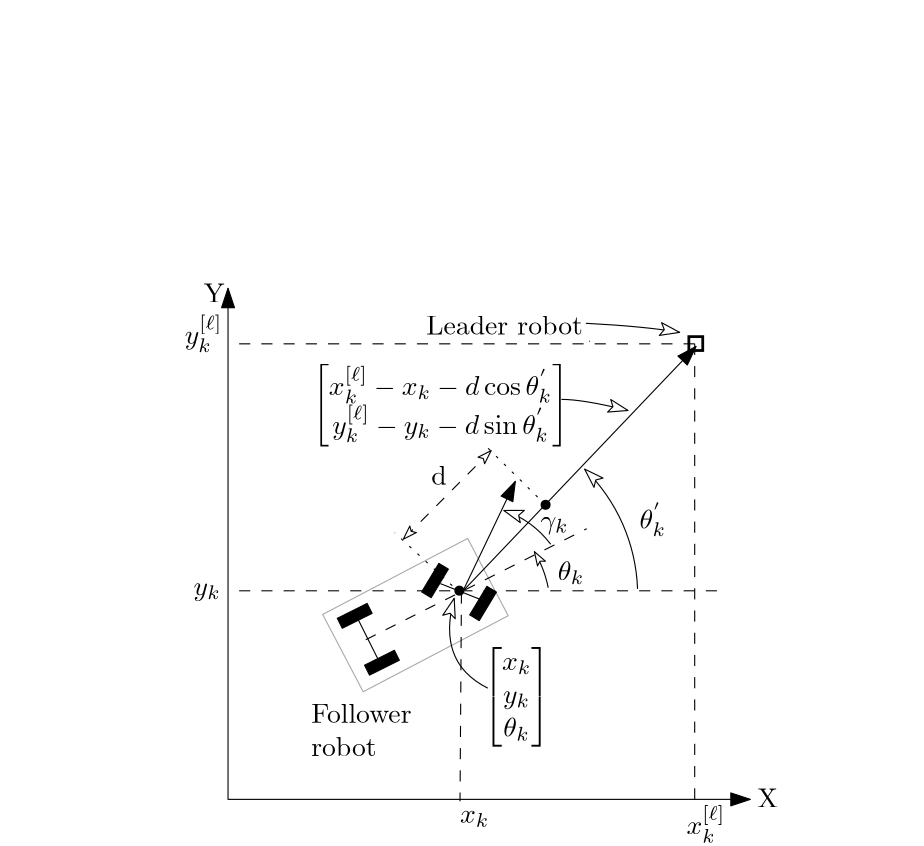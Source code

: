<?xml version="1.0"?>
<!DOCTYPE ipe SYSTEM "ipe.dtd">
<ipe version="70212" creator="Ipe 7.2.13">
<info created="D:20190828161954" modified="D:20191124211048"/>
<preamble>\usepackage{amsmath}
</preamble>
<ipestyle name="basic">
<symbol name="arrow/arc(spx)">
<path stroke="sym-stroke" fill="sym-stroke" pen="sym-pen">
0 0 m
-1 0.333 l
-1 -0.333 l
h
</path>
</symbol>
<symbol name="arrow/farc(spx)">
<path stroke="sym-stroke" fill="white" pen="sym-pen">
0 0 m
-1 0.333 l
-1 -0.333 l
h
</path>
</symbol>
<symbol name="arrow/ptarc(spx)">
<path stroke="sym-stroke" fill="sym-stroke" pen="sym-pen">
0 0 m
-1 0.333 l
-0.8 0 l
-1 -0.333 l
h
</path>
</symbol>
<symbol name="arrow/fptarc(spx)">
<path stroke="sym-stroke" fill="white" pen="sym-pen">
0 0 m
-1 0.333 l
-0.8 0 l
-1 -0.333 l
h
</path>
</symbol>
<symbol name="mark/circle(sx)" transformations="translations">
<path fill="sym-stroke">
0.6 0 0 0.6 0 0 e
0.4 0 0 0.4 0 0 e
</path>
</symbol>
<symbol name="mark/disk(sx)" transformations="translations">
<path fill="sym-stroke">
0.6 0 0 0.6 0 0 e
</path>
</symbol>
<symbol name="mark/fdisk(sfx)" transformations="translations">
<group>
<path fill="sym-fill">
0.5 0 0 0.5 0 0 e
</path>
<path fill="sym-stroke" fillrule="eofill">
0.6 0 0 0.6 0 0 e
0.4 0 0 0.4 0 0 e
</path>
</group>
</symbol>
<symbol name="mark/box(sx)" transformations="translations">
<path fill="sym-stroke" fillrule="eofill">
-0.6 -0.6 m
0.6 -0.6 l
0.6 0.6 l
-0.6 0.6 l
h
-0.4 -0.4 m
0.4 -0.4 l
0.4 0.4 l
-0.4 0.4 l
h
</path>
</symbol>
<symbol name="mark/square(sx)" transformations="translations">
<path fill="sym-stroke">
-0.6 -0.6 m
0.6 -0.6 l
0.6 0.6 l
-0.6 0.6 l
h
</path>
</symbol>
<symbol name="mark/fsquare(sfx)" transformations="translations">
<group>
<path fill="sym-fill">
-0.5 -0.5 m
0.5 -0.5 l
0.5 0.5 l
-0.5 0.5 l
h
</path>
<path fill="sym-stroke" fillrule="eofill">
-0.6 -0.6 m
0.6 -0.6 l
0.6 0.6 l
-0.6 0.6 l
h
-0.4 -0.4 m
0.4 -0.4 l
0.4 0.4 l
-0.4 0.4 l
h
</path>
</group>
</symbol>
<symbol name="mark/cross(sx)" transformations="translations">
<group>
<path fill="sym-stroke">
-0.43 -0.57 m
0.57 0.43 l
0.43 0.57 l
-0.57 -0.43 l
h
</path>
<path fill="sym-stroke">
-0.43 0.57 m
0.57 -0.43 l
0.43 -0.57 l
-0.57 0.43 l
h
</path>
</group>
</symbol>
<symbol name="arrow/fnormal(spx)">
<path stroke="sym-stroke" fill="white" pen="sym-pen">
0 0 m
-1 0.333 l
-1 -0.333 l
h
</path>
</symbol>
<symbol name="arrow/pointed(spx)">
<path stroke="sym-stroke" fill="sym-stroke" pen="sym-pen">
0 0 m
-1 0.333 l
-0.8 0 l
-1 -0.333 l
h
</path>
</symbol>
<symbol name="arrow/fpointed(spx)">
<path stroke="sym-stroke" fill="white" pen="sym-pen">
0 0 m
-1 0.333 l
-0.8 0 l
-1 -0.333 l
h
</path>
</symbol>
<symbol name="arrow/linear(spx)">
<path stroke="sym-stroke" pen="sym-pen">
-1 0.333 m
0 0 l
-1 -0.333 l
</path>
</symbol>
<symbol name="arrow/fdouble(spx)">
<path stroke="sym-stroke" fill="white" pen="sym-pen">
0 0 m
-1 0.333 l
-1 -0.333 l
h
-1 0 m
-2 0.333 l
-2 -0.333 l
h
</path>
</symbol>
<symbol name="arrow/double(spx)">
<path stroke="sym-stroke" fill="sym-stroke" pen="sym-pen">
0 0 m
-1 0.333 l
-1 -0.333 l
h
-1 0 m
-2 0.333 l
-2 -0.333 l
h
</path>
</symbol>
<pen name="heavier" value="0.8"/>
<pen name="fat" value="1.2"/>
<pen name="ultrafat" value="2"/>
<symbolsize name="large" value="5"/>
<symbolsize name="small" value="2"/>
<symbolsize name="tiny" value="1.1"/>
<arrowsize name="large" value="10"/>
<arrowsize name="small" value="5"/>
<arrowsize name="tiny" value="3"/>
<color name="red" value="1 0 0"/>
<color name="green" value="0 1 0"/>
<color name="blue" value="0 0 1"/>
<color name="yellow" value="1 1 0"/>
<color name="orange" value="1 0.647 0"/>
<color name="gold" value="1 0.843 0"/>
<color name="purple" value="0.627 0.125 0.941"/>
<color name="gray" value="0.745"/>
<color name="brown" value="0.647 0.165 0.165"/>
<color name="navy" value="0 0 0.502"/>
<color name="pink" value="1 0.753 0.796"/>
<color name="seagreen" value="0.18 0.545 0.341"/>
<color name="turquoise" value="0.251 0.878 0.816"/>
<color name="violet" value="0.933 0.51 0.933"/>
<color name="darkblue" value="0 0 0.545"/>
<color name="darkcyan" value="0 0.545 0.545"/>
<color name="darkgray" value="0.663"/>
<color name="darkgreen" value="0 0.392 0"/>
<color name="darkmagenta" value="0.545 0 0.545"/>
<color name="darkorange" value="1 0.549 0"/>
<color name="darkred" value="0.545 0 0"/>
<color name="lightblue" value="0.678 0.847 0.902"/>
<color name="lightcyan" value="0.878 1 1"/>
<color name="lightgray" value="0.827"/>
<color name="lightgreen" value="0.565 0.933 0.565"/>
<color name="lightyellow" value="1 1 0.878"/>
<dashstyle name="dashed" value="[4] 0"/>
<dashstyle name="dotted" value="[1 3] 0"/>
<dashstyle name="dash dotted" value="[4 2 1 2] 0"/>
<dashstyle name="dash dot dotted" value="[4 2 1 2 1 2] 0"/>
<textsize name="large" value="\large"/>
<textsize name="Large" value="\Large"/>
<textsize name="LARGE" value="\LARGE"/>
<textsize name="huge" value="\huge"/>
<textsize name="Huge" value="\Huge"/>
<textsize name="small" value="\small"/>
<textsize name="footnote" value="\footnotesize"/>
<textsize name="tiny" value="\tiny"/>
<textstyle name="center" begin="\begin{center}" end="\end{center}"/>
<textstyle name="itemize" begin="\begin{itemize}" end="\end{itemize}"/>
<textstyle name="item" begin="\begin{itemize}\item{}" end="\end{itemize}"/>
<gridsize name="4 pts" value="4"/>
<gridsize name="8 pts (~3 mm)" value="8"/>
<gridsize name="16 pts (~6 mm)" value="16"/>
<gridsize name="32 pts (~12 mm)" value="32"/>
<gridsize name="10 pts (~3.5 mm)" value="10"/>
<gridsize name="20 pts (~7 mm)" value="20"/>
<gridsize name="14 pts (~5 mm)" value="14"/>
<gridsize name="28 pts (~10 mm)" value="28"/>
<gridsize name="56 pts (~20 mm)" value="56"/>
<anglesize name="90 deg" value="90"/>
<anglesize name="60 deg" value="60"/>
<anglesize name="45 deg" value="45"/>
<anglesize name="30 deg" value="30"/>
<anglesize name="22.5 deg" value="22.5"/>
<opacity name="10%" value="0.1"/>
<opacity name="30%" value="0.3"/>
<opacity name="50%" value="0.5"/>
<opacity name="75%" value="0.75"/>
<tiling name="falling" angle="-60" step="4" width="1"/>
<tiling name="rising" angle="30" step="4" width="1"/>
</ipestyle>
<page>
<layer name="alpha"/>
<view layers="alpha" active="alpha"/>
<path layer="alpha" matrix="1 0 0 1 30.3686 -99.1133" stroke="darkgray" fill="1">
146.289 457.865 m
131.697 485.698 l
183.893 513.063 l
198.485 485.23 l
h
</path>
<path matrix="0.894427 0.447214 -0.447214 0.894427 271.955 -116.471" stroke="black" fill="black">
132 472 m
132 476 l
144 476 l
144 472 l
h
</path>
<path matrix="0.894427 0.447214 -0.447214 0.894427 262.147 -99.5937" stroke="black" fill="black">
132 472 m
132 476 l
144 476 l
144 472 l
h
</path>
<path matrix="1 0 0 1 38.4209 -90.3911" stroke="black" fill="1">
136 476 m
144 460 l
</path>
<path stroke="black" arrow="normal/normal" rarrow="normal/normal">
128 504 m
128 320 l
316 320 l
</path>
<text matrix="1 0 0 1 -3.47884 -86.5578" transformations="translations" pos="244 504" stroke="black" type="label" width="10.06" height="4.297" depth="1.93" valign="baseline" style="math">\gamma_k</text>
<use matrix="1 0 0 1 28.3932 -99.9074" transformations="translations" name="mark/fsquare(sfx)" pos="268 584" size="large" stroke="black"/>
<text matrix="1 0 0 1 -92.6462 -92.6644" transformations="translations" pos="292 580" stroke="black" type="label" width="56.372" height="6.918" depth="0" valign="baseline">Leader robot</text>
<text matrix="1 0 0 1 30.909 -97.2217" transformations="translations" pos="16 704" stroke="black" type="label" width="0" height="0" depth="0" valign="baseline" style="math"></text>
<text matrix="-0.943187 -0.332263 0.332263 -0.943187 192.524 993.39" transformations="translations" pos="177.935 531.214" stroke="black" type="label" width="5.535" height="6.918" depth="0" valign="baseline">d</text>
<text matrix="1 0 0 1 52.2564 -99.6537" transformations="translations" pos="223.872 517.163" stroke="black" type="label" width="9.579" height="9.391" depth="2.82" valign="baseline" style="math">\mathbf \theta_k^{&apos;}</text>
<text matrix="1 0 0 1 31.5607 -27.4285" transformations="translations" pos="87.6812 526.35" stroke="black" type="label" width="7.472" height="6.808" depth="0" valign="baseline">Y</text>
<text matrix="1 0 0 1 111.41 -88.4482" transformations="translations" pos="207.118 405.562" stroke="black" type="label" width="7.472" height="6.808" depth="0" valign="baseline">X</text>
<text matrix="1 0 0 1 -155.907 -113.061" transformations="translations" pos="314.396 572.558" stroke="black" type="label" width="92.033" height="17.428" depth="12.46" valign="baseline" style="math">
  \begin{bmatrix}
 x_k^{[\ell]} - x_k - d\cos\theta_k^{&apos;} 
    \\ y_k^{[\ell]} - y_k - d\sin\theta_k^{&apos;}
\end {bmatrix} </text>
<text matrix="1 0 0 1 26.0832 -91.9956" transformations="translations" pos="89.5134 485.509" stroke="black" type="label" width="9.786" height="4.297" depth="1.93" valign="baseline" style="math">y_k</text>
<text matrix="1 0 0 1 -31.2455 -82.911" transformations="translations" pos="96 487.404" stroke="black" type="label" width="0" height="0" depth="0" valign="baseline"></text>
<text matrix="1 0 0 1 30.909 -97.2217" transformations="translations" pos="180.578 408.767" stroke="black" type="label" width="10.596" height="4.294" depth="1.49" valign="baseline" style="math">x_k</text>
<text matrix="1 0 0 1 1.9955 -106.679" transformations="translations" pos="244.687 505.573" stroke="black" type="label" width="9.579" height="6.923" depth="1.49" valign="baseline" style="math">\theta_k</text>
<text matrix="1 0 0 1 30.909 -97.2217" transformations="translations" pos="346.56 530.974" stroke="black" type="label" width="0" height="0" depth="0" valign="baseline"></text>
<path matrix="1 0 0 1 30.909 -97.2217" stroke="black" dash="dashed">
181.12 491.682 m
180.607 416.54 l
</path>
<path stroke="black" arrow="normal/normal">
211.488 393.867 m
296.484 483.052 l
</path>
<path stroke="black" arrow="fpointed/small">
243.264 396.21 m
40.8732 0 0 40.8732 203.17 388.265 238.285 409.184 a
</path>
<path matrix="1 0 0 1 30.7594 -98.2348" stroke="black" dash="dashed" arrow="fpointed/small" rarrow="fpointed/small">
191.956 543.795 m
160.341 511.909 l
</path>
<use matrix="1 0 0 1 30.909 -97.2217" name="mark/disk(sx)" pos="211.414 523.272" size="normal" stroke="black"/>
<path matrix="1 0 0 1 30.909 -97.2217" stroke="black" arrow="fpointed/normal">
244.514 492.994 m
63.4395 0 0 63.4395 181.114 490.761 225.467 536.119 a
</path>
<path stroke="black" dash="dashed">
177.585 377.484 m
257.124 417.449 l
</path>
<path stroke="black" arrow="normal/normal">
212.116 394.049 m
231.433 434.497 l
</path>
<path stroke="black" arrow="fpointed/normal">
256.82 491.391 m
278.12 490.286
290.57 488.125 c
</path>
<path stroke="black" cap="1">
258.138 484.951 m
258.138 484.951 l
</path>
<text matrix="1 0 0 1 66.5817 25.0488" transformations="translations" pos="153.366 329.463" stroke="black" type="label" width="23.879" height="20.406" depth="15.46" valign="baseline" style="math">\begin{bmatrix} x_k\\y_k\\\theta_k\end{bmatrix}</text>
<text matrix="1 0 0 1 24.333 11.0243" transformations="translations" pos="133.604 343.486" stroke="black" type="minipage" width="46.4817" height="11.924" depth="6.95" valign="top">Follower \par robot</text>
<use matrix="1 0 0 1 -0.736869 -0.0476131" name="mark/disk(sx)" pos="212.014 395.191" size="normal" stroke="black"/>
<path matrix="1 0 0 1 -4 -8" stroke="black" arrow="fpointed/normal">
252 472 m
260 472
276 468 c
</path>
<path stroke="black" dash="dotted">
242.297 426.015 m
220 448 l
</path>
<path stroke="black" dash="dotted">
211.652 394.236 m
188 416 l
</path>
<path stroke="black" arrow="fpointed/normal">
244.166 411.841 m
237.393 420.694
227.297 424.008 c
</path>
<path stroke="black" dash="dashed">
296 484 m
296 320 l
</path>
<path stroke="black" arrow="fpointed/normal">
221.511 360.039 m
202.97 369.333
209.425 392.396 c
</path>
<path matrix="1 0 0 1 0 -0.906991" stroke="black" dash="dashed">
304 396 m
128 396 l
</path>
<text matrix="1 0 0 1 -2.30496 -9.84905" transformations="translations" pos="295.319 317.248" stroke="black" type="label" width="14.038" height="10.411" depth="3" valign="baseline" style="math">x_k^{[\ell]}</text>
<path stroke="black" dash="dashed">
296 484 m
128 484 l
</path>
<text matrix="1 0 0 1 -3.58937 0" transformations="translations" pos="116 484" stroke="black" type="label" width="13.586" height="10.411" depth="3" valign="baseline" style="math">y_k^{[\ell]}</text>
<group matrix="1 0 0 1 0.738136 0.291877">
<path matrix="0.515626 0.856814 -0.856814 0.515626 554.043 27.5863" stroke="black" fill="black">
132 472 m
132 476 l
144 476 l
144 472 l
h
</path>
<path matrix="0.515626 0.856814 -0.856814 0.515626 536.748 35.8513" stroke="black" fill="black">
132 472 m
132 476 l
144 476 l
144 472 l
h
</path>
<path matrix="1 0 0 1 30.909 -97.2217" stroke="black">
172.771 494.615 m
187.092 488.941 l
</path>
</group>
</page>
</ipe>

